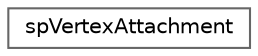 digraph "类继承关系图"
{
 // LATEX_PDF_SIZE
  bgcolor="transparent";
  edge [fontname=Helvetica,fontsize=10,labelfontname=Helvetica,labelfontsize=10];
  node [fontname=Helvetica,fontsize=10,shape=box,height=0.2,width=0.4];
  rankdir="LR";
  Node0 [id="Node000000",label="spVertexAttachment",height=0.2,width=0.4,color="grey40", fillcolor="white", style="filled",URL="$structsp_vertex_attachment.html",tooltip=" "];
}

